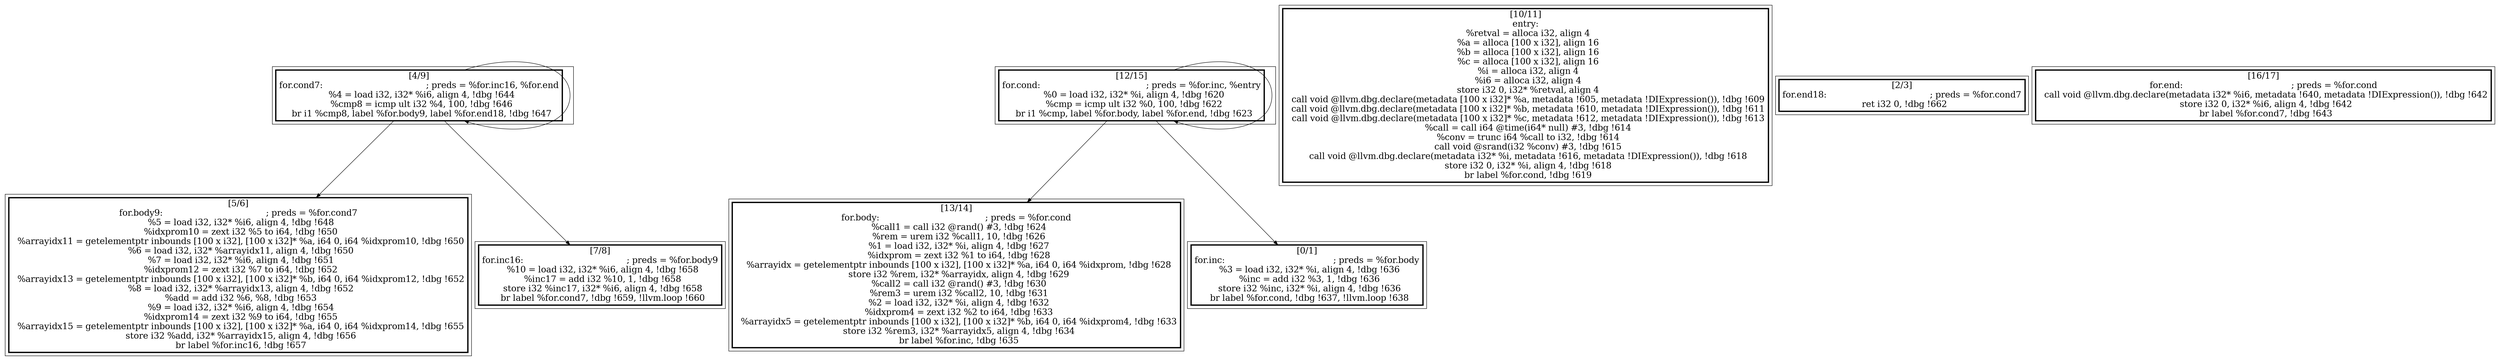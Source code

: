 
digraph G {



node42->node42 [ ]
node38->node38 [ ]
node38->node40 [ ]
node38->node36 [ ]
node42->node43 [ ]
node42->node44 [ ]


subgraph cluster8 {


node44 [penwidth=3.0,fontsize=20,shape=rectangle,label="[7/8]
for.inc16:                                        ; preds = %for.body9
  %10 = load i32, i32* %i6, align 4, !dbg !658
  %inc17 = add i32 %10, 1, !dbg !658
  store i32 %inc17, i32* %i6, align 4, !dbg !658
  br label %for.cond7, !dbg !659, !llvm.loop !660
" ]



}

subgraph cluster7 {


node43 [penwidth=3.0,fontsize=20,shape=rectangle,label="[5/6]
for.body9:                                        ; preds = %for.cond7
  %5 = load i32, i32* %i6, align 4, !dbg !648
  %idxprom10 = zext i32 %5 to i64, !dbg !650
  %arrayidx11 = getelementptr inbounds [100 x i32], [100 x i32]* %a, i64 0, i64 %idxprom10, !dbg !650
  %6 = load i32, i32* %arrayidx11, align 4, !dbg !650
  %7 = load i32, i32* %i6, align 4, !dbg !651
  %idxprom12 = zext i32 %7 to i64, !dbg !652
  %arrayidx13 = getelementptr inbounds [100 x i32], [100 x i32]* %b, i64 0, i64 %idxprom12, !dbg !652
  %8 = load i32, i32* %arrayidx13, align 4, !dbg !652
  %add = add i32 %6, %8, !dbg !653
  %9 = load i32, i32* %i6, align 4, !dbg !654
  %idxprom14 = zext i32 %9 to i64, !dbg !655
  %arrayidx15 = getelementptr inbounds [100 x i32], [100 x i32]* %a, i64 0, i64 %idxprom14, !dbg !655
  store i32 %add, i32* %arrayidx15, align 4, !dbg !656
  br label %for.inc16, !dbg !657
" ]



}

subgraph cluster6 {


node42 [penwidth=3.0,fontsize=20,shape=rectangle,label="[4/9]
for.cond7:                                        ; preds = %for.inc16, %for.end
  %4 = load i32, i32* %i6, align 4, !dbg !644
  %cmp8 = icmp ult i32 %4, 100, !dbg !646
  br i1 %cmp8, label %for.body9, label %for.end18, !dbg !647
" ]



}

subgraph cluster0 {


node36 [penwidth=3.0,fontsize=20,shape=rectangle,label="[0/1]
for.inc:                                          ; preds = %for.body
  %3 = load i32, i32* %i, align 4, !dbg !636
  %inc = add i32 %3, 1, !dbg !636
  store i32 %inc, i32* %i, align 4, !dbg !636
  br label %for.cond, !dbg !637, !llvm.loop !638
" ]



}

subgraph cluster5 {


node41 [penwidth=3.0,fontsize=20,shape=rectangle,label="[10/11]
entry:
  %retval = alloca i32, align 4
  %a = alloca [100 x i32], align 16
  %b = alloca [100 x i32], align 16
  %c = alloca [100 x i32], align 16
  %i = alloca i32, align 4
  %i6 = alloca i32, align 4
  store i32 0, i32* %retval, align 4
  call void @llvm.dbg.declare(metadata [100 x i32]* %a, metadata !605, metadata !DIExpression()), !dbg !609
  call void @llvm.dbg.declare(metadata [100 x i32]* %b, metadata !610, metadata !DIExpression()), !dbg !611
  call void @llvm.dbg.declare(metadata [100 x i32]* %c, metadata !612, metadata !DIExpression()), !dbg !613
  %call = call i64 @time(i64* null) #3, !dbg !614
  %conv = trunc i64 %call to i32, !dbg !614
  call void @srand(i32 %conv) #3, !dbg !615
  call void @llvm.dbg.declare(metadata i32* %i, metadata !616, metadata !DIExpression()), !dbg !618
  store i32 0, i32* %i, align 4, !dbg !618
  br label %for.cond, !dbg !619
" ]



}

subgraph cluster1 {


node37 [penwidth=3.0,fontsize=20,shape=rectangle,label="[2/3]
for.end18:                                        ; preds = %for.cond7
  ret i32 0, !dbg !662
" ]



}

subgraph cluster2 {


node38 [penwidth=3.0,fontsize=20,shape=rectangle,label="[12/15]
for.cond:                                         ; preds = %for.inc, %entry
  %0 = load i32, i32* %i, align 4, !dbg !620
  %cmp = icmp ult i32 %0, 100, !dbg !622
  br i1 %cmp, label %for.body, label %for.end, !dbg !623
" ]



}

subgraph cluster3 {


node39 [penwidth=3.0,fontsize=20,shape=rectangle,label="[16/17]
for.end:                                          ; preds = %for.cond
  call void @llvm.dbg.declare(metadata i32* %i6, metadata !640, metadata !DIExpression()), !dbg !642
  store i32 0, i32* %i6, align 4, !dbg !642
  br label %for.cond7, !dbg !643
" ]



}

subgraph cluster4 {


node40 [penwidth=3.0,fontsize=20,shape=rectangle,label="[13/14]
for.body:                                         ; preds = %for.cond
  %call1 = call i32 @rand() #3, !dbg !624
  %rem = urem i32 %call1, 10, !dbg !626
  %1 = load i32, i32* %i, align 4, !dbg !627
  %idxprom = zext i32 %1 to i64, !dbg !628
  %arrayidx = getelementptr inbounds [100 x i32], [100 x i32]* %a, i64 0, i64 %idxprom, !dbg !628
  store i32 %rem, i32* %arrayidx, align 4, !dbg !629
  %call2 = call i32 @rand() #3, !dbg !630
  %rem3 = urem i32 %call2, 10, !dbg !631
  %2 = load i32, i32* %i, align 4, !dbg !632
  %idxprom4 = zext i32 %2 to i64, !dbg !633
  %arrayidx5 = getelementptr inbounds [100 x i32], [100 x i32]* %b, i64 0, i64 %idxprom4, !dbg !633
  store i32 %rem3, i32* %arrayidx5, align 4, !dbg !634
  br label %for.inc, !dbg !635
" ]



}

}
